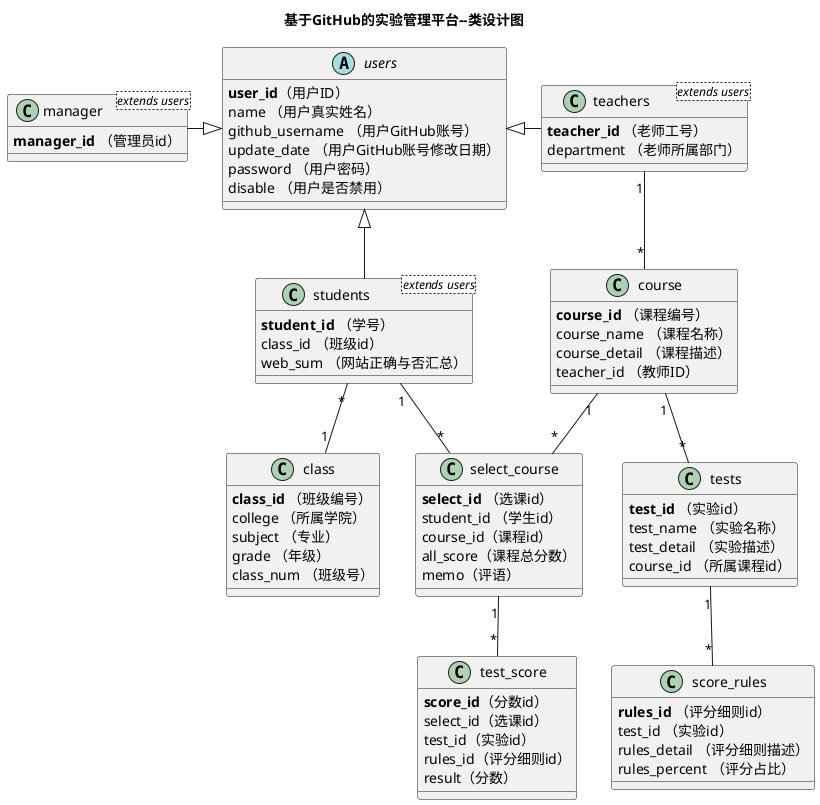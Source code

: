 @startuml
title 基于GitHub的实验管理平台--类设计图
abstract class users{
    <b>user_id</b>（用户ID）
    name （用户真实姓名）
    github_username （用户GitHub账号）
    update_date （用户GitHub账号修改日期）
    password （用户密码）
    disable （用户是否禁用）
 }

 class students<extends users>{
    <b>student_id</b> （学号）
    class_id （班级id）
    web_sum （网站正确与否汇总）
 }

 class teachers<extends users>{
     <b>teacher_id</b> （老师工号）
     department （老师所属部门）
 }

 class class{
    <b>class_id</b> （班级编号）
    college （所属学院）
    subject （专业）
    grade （年级）
    class_num （班级号）
 }

 class manager<extends users>{
    <b>manager_id</b> （管理员id）
 }

class course{
    <b>course_id</b> （课程编号）
    course_name （课程名称）
    course_detail （课程描述）
    teacher_id （教师ID）
}

class tests{
    <b>test_id</b> （实验id）
    test_name （实验名称）
    test_detail （实验描述）
    course_id （所属课程id）
}

class score_rules{
    <b>rules_id</b> （评分细则id）
    test_id （实验id）
    rules_detail （评分细则描述）
    rules_percent （评分占比）
}

class select_course{
    <b>select_id</b> （选课id）
    student_id （学生id）
    course_id（课程id）
    all_score（课程总分数）
    memo（评语）
}

class test_score{
    <b>score_id</b>（分数id）
    select_id（选课id）
    test_id（实验id）
    rules_id（评分细则id）
    result（分数）
}
users <|-down- students
users <|-right- teachers
users <|-left- manager
students "*"--"1"class
teachers "1"--"*" course
course "1" --"*"tests
tests "1"--"*"score_rules
students "1"--"*" select_course
course "1"--"*" select_course
select_course "1"--"*" test_score

@enduml